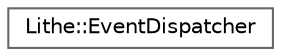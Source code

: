 digraph "Graphical Class Hierarchy"
{
 // LATEX_PDF_SIZE
  bgcolor="transparent";
  edge [fontname=Helvetica,fontsize=10,labelfontname=Helvetica,labelfontsize=10];
  node [fontname=Helvetica,fontsize=10,shape=box,height=0.2,width=0.4];
  rankdir="LR";
  Node0 [id="Node000000",label="Lithe::EventDispatcher",height=0.2,width=0.4,color="grey40", fillcolor="white", style="filled",URL="$class_lithe_1_1_event_dispatcher.html",tooltip="An event dispatcher class."];
}
